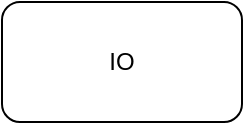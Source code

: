 <mxfile version="13.6.8" type="github">
  <diagram id="9rVEzW-SpP6ngm7IihFd" name="Page-1">
    <mxGraphModel dx="1079" dy="631" grid="1" gridSize="10" guides="1" tooltips="1" connect="1" arrows="1" fold="1" page="1" pageScale="1" pageWidth="827" pageHeight="1169" math="0" shadow="0">
      <root>
        <mxCell id="0" />
        <mxCell id="1" parent="0" />
        <mxCell id="fi-OY6GD4yZUwoU3DFPM-2" value="IO" style="rounded=1;whiteSpace=wrap;html=1;" vertex="1" parent="1">
          <mxGeometry x="100" y="130" width="120" height="60" as="geometry" />
        </mxCell>
      </root>
    </mxGraphModel>
  </diagram>
</mxfile>
